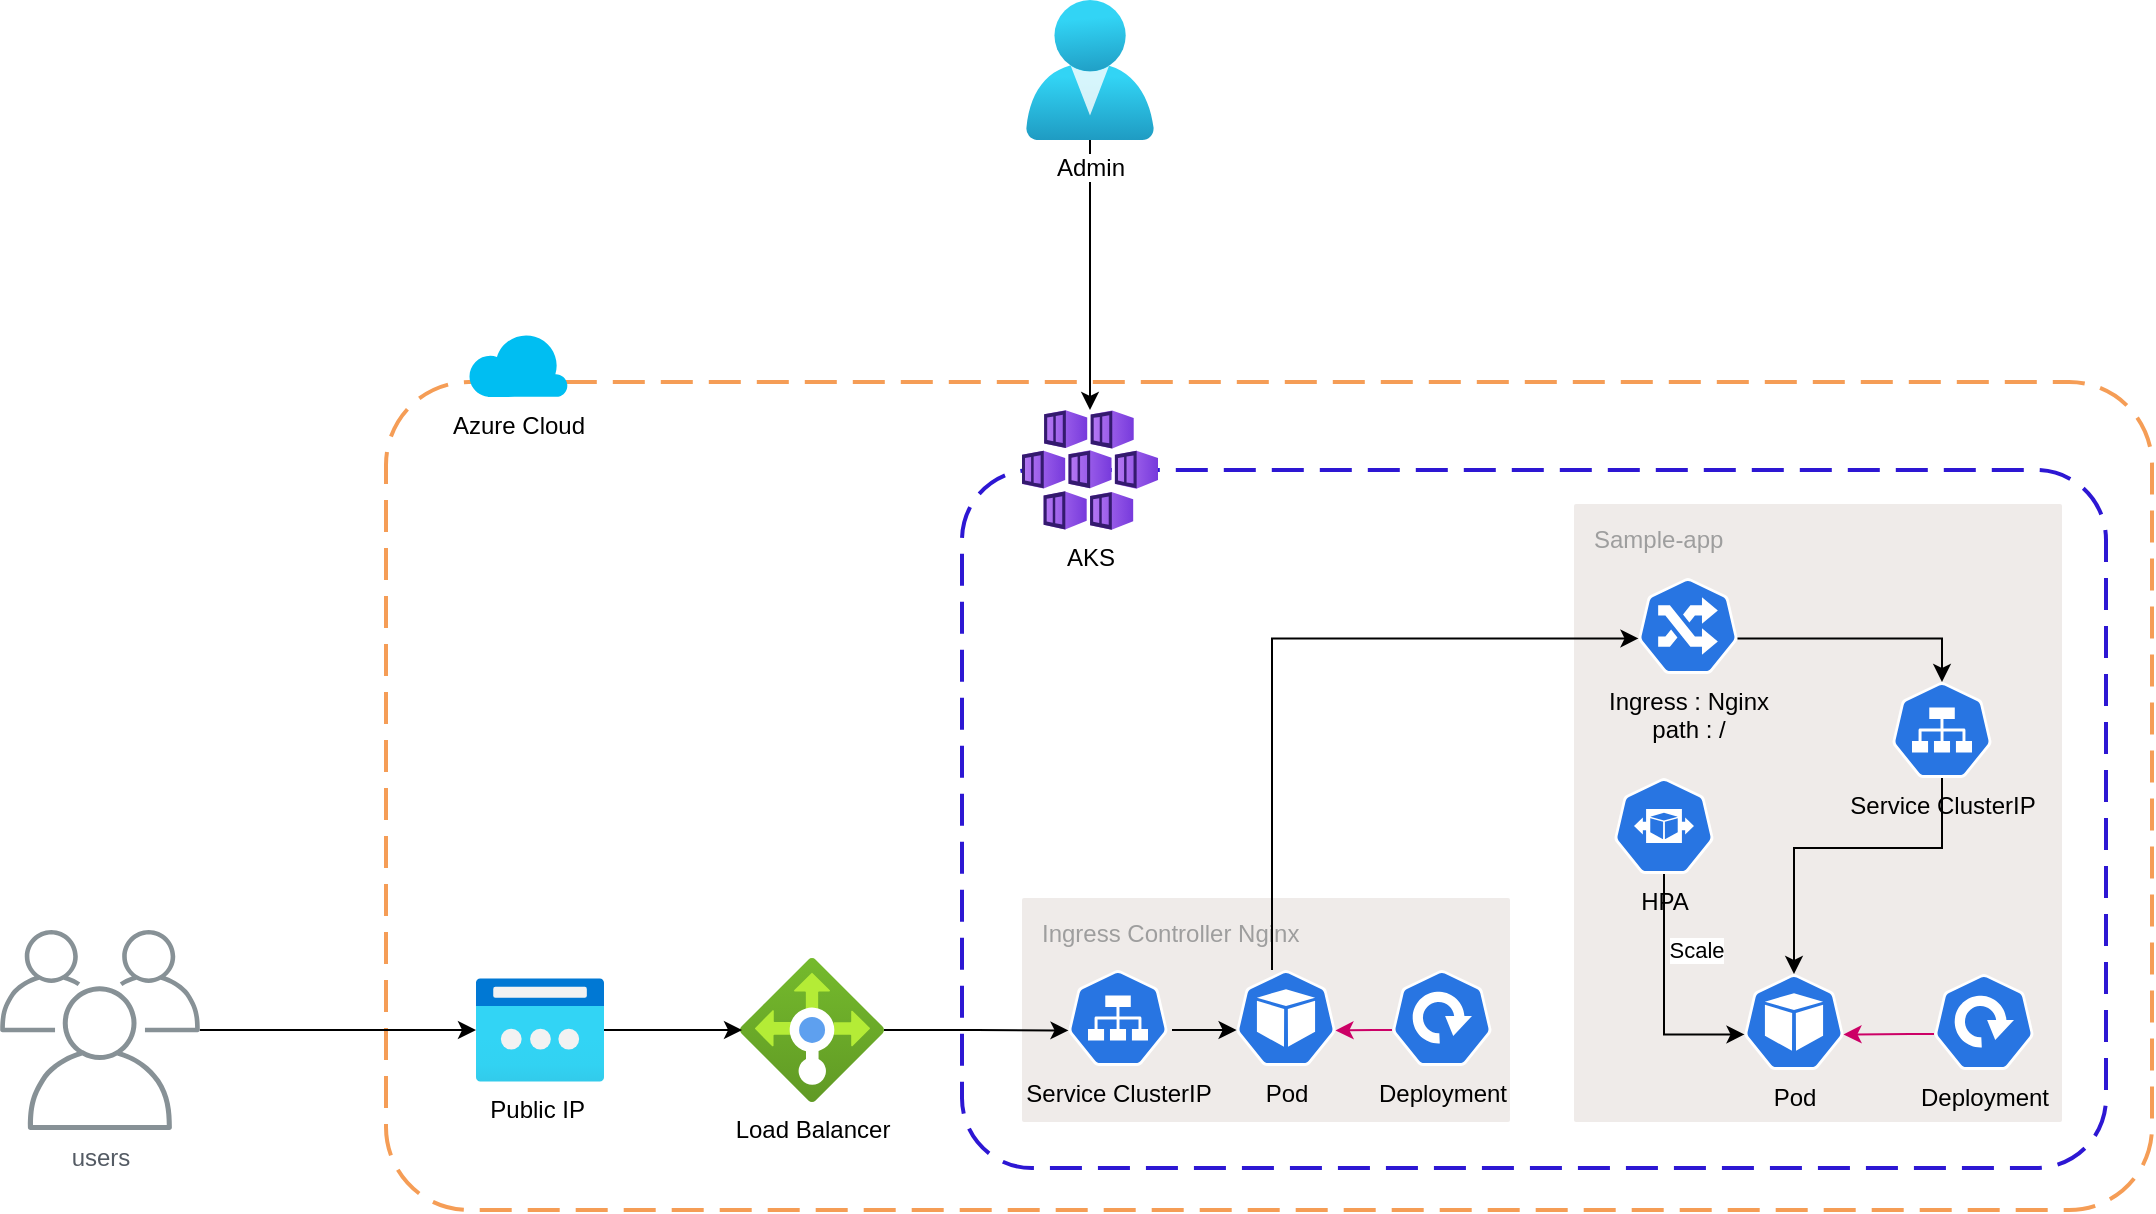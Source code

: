 <mxfile version="22.1.2" type="device">
  <diagram name="Page-1" id="wgb-Qt2xiRzVkzTRx9ni">
    <mxGraphModel dx="2261" dy="2005" grid="0" gridSize="10" guides="1" tooltips="1" connect="1" arrows="1" fold="1" page="1" pageScale="1" pageWidth="827" pageHeight="1169" math="0" shadow="0">
      <root>
        <mxCell id="0" />
        <mxCell id="1" parent="0" />
        <mxCell id="WRSea-24zWlMeVep451W-1" value="" style="rounded=1;arcSize=10;dashed=1;strokeColor=#F59D56;fillColor=none;gradientColor=none;dashPattern=8 4;strokeWidth=2;" vertex="1" parent="1">
          <mxGeometry x="32" y="70" width="883" height="414" as="geometry" />
        </mxCell>
        <mxCell id="WRSea-24zWlMeVep451W-2" value="Azure Cloud" style="verticalLabelPosition=bottom;html=1;verticalAlign=top;align=center;strokeColor=none;fillColor=#00BEF2;shape=mxgraph.azure.cloud;" vertex="1" parent="1">
          <mxGeometry x="73" y="45" width="50" height="32.5" as="geometry" />
        </mxCell>
        <mxCell id="WRSea-24zWlMeVep451W-3" value="" style="rounded=1;arcSize=10;dashed=1;strokeColor=#2d17d3;fillColor=none;gradientColor=none;dashPattern=8 4;strokeWidth=2;" vertex="1" parent="1">
          <mxGeometry x="320" y="114" width="572" height="349" as="geometry" />
        </mxCell>
        <mxCell id="WRSea-24zWlMeVep451W-4" value="AKS" style="image;aspect=fixed;html=1;points=[];align=center;fontSize=12;image=img/lib/azure2/compute/Kubernetes_Services.svg;" vertex="1" parent="1">
          <mxGeometry x="350" y="84" width="68" height="60" as="geometry" />
        </mxCell>
        <mxCell id="WRSea-24zWlMeVep451W-5" value="Sample-app" style="sketch=0;points=[[0,0,0],[0.25,0,0],[0.5,0,0],[0.75,0,0],[1,0,0],[1,0.25,0],[1,0.5,0],[1,0.75,0],[1,1,0],[0.75,1,0],[0.5,1,0],[0.25,1,0],[0,1,0],[0,0.75,0],[0,0.5,0],[0,0.25,0]];rounded=1;absoluteArcSize=1;arcSize=2;html=1;strokeColor=none;gradientColor=none;shadow=0;dashed=0;fontSize=12;fontColor=#9E9E9E;align=left;verticalAlign=top;spacing=10;spacingTop=-4;whiteSpace=wrap;fillColor=#EFEBE9;" vertex="1" parent="1">
          <mxGeometry x="626" y="131" width="244" height="309" as="geometry" />
        </mxCell>
        <mxCell id="WRSea-24zWlMeVep451W-6" value="Deployment" style="sketch=0;html=1;dashed=0;whitespace=wrap;fillColor=#2875E2;strokeColor=#ffffff;points=[[0.005,0.63,0],[0.1,0.2,0],[0.9,0.2,0],[0.5,0,0],[0.995,0.63,0],[0.72,0.99,0],[0.5,1,0],[0.28,0.99,0]];verticalLabelPosition=bottom;align=center;verticalAlign=top;shape=mxgraph.kubernetes.icon;prIcon=deploy" vertex="1" parent="1">
          <mxGeometry x="806" y="366" width="50" height="48" as="geometry" />
        </mxCell>
        <mxCell id="WRSea-24zWlMeVep451W-7" value="HPA" style="sketch=0;html=1;dashed=0;whitespace=wrap;fillColor=#2875E2;strokeColor=#ffffff;points=[[0.005,0.63,0],[0.1,0.2,0],[0.9,0.2,0],[0.5,0,0],[0.995,0.63,0],[0.72,0.99,0],[0.5,1,0],[0.28,0.99,0]];verticalLabelPosition=bottom;align=center;verticalAlign=top;shape=mxgraph.kubernetes.icon;prIcon=hpa" vertex="1" parent="1">
          <mxGeometry x="646" y="268" width="50" height="48" as="geometry" />
        </mxCell>
        <mxCell id="WRSea-24zWlMeVep451W-8" value="Service ClusterIP" style="sketch=0;html=1;dashed=0;whitespace=wrap;fillColor=#2875E2;strokeColor=#ffffff;points=[[0.005,0.63,0],[0.1,0.2,0],[0.9,0.2,0],[0.5,0,0],[0.995,0.63,0],[0.72,0.99,0],[0.5,1,0],[0.28,0.99,0]];verticalLabelPosition=bottom;align=center;verticalAlign=top;shape=mxgraph.kubernetes.icon;prIcon=svc" vertex="1" parent="1">
          <mxGeometry x="785" y="220" width="50" height="48" as="geometry" />
        </mxCell>
        <mxCell id="WRSea-24zWlMeVep451W-10" value="Pod" style="sketch=0;html=1;dashed=0;whitespace=wrap;fillColor=#2875E2;strokeColor=#ffffff;points=[[0.005,0.63,0],[0.1,0.2,0],[0.9,0.2,0],[0.5,0,0],[0.995,0.63,0],[0.72,0.99,0],[0.5,1,0],[0.28,0.99,0]];verticalLabelPosition=bottom;align=center;verticalAlign=top;shape=mxgraph.kubernetes.icon;prIcon=pod" vertex="1" parent="1">
          <mxGeometry x="711" y="366" width="50" height="48" as="geometry" />
        </mxCell>
        <mxCell id="WRSea-24zWlMeVep451W-11" style="edgeStyle=orthogonalEdgeStyle;rounded=0;orthogonalLoop=1;jettySize=auto;html=1;entryX=0.005;entryY=0.63;entryDx=0;entryDy=0;entryPerimeter=0;" edge="1" parent="1" source="WRSea-24zWlMeVep451W-7" target="WRSea-24zWlMeVep451W-10">
          <mxGeometry relative="1" as="geometry">
            <Array as="points">
              <mxPoint x="671" y="397" />
            </Array>
          </mxGeometry>
        </mxCell>
        <mxCell id="WRSea-24zWlMeVep451W-12" value="Scale" style="edgeLabel;html=1;align=center;verticalAlign=middle;resizable=0;points=[];" vertex="1" connectable="0" parent="WRSea-24zWlMeVep451W-11">
          <mxGeometry x="-0.334" y="1" relative="1" as="geometry">
            <mxPoint x="15" y="-2" as="offset" />
          </mxGeometry>
        </mxCell>
        <mxCell id="WRSea-24zWlMeVep451W-14" style="edgeStyle=orthogonalEdgeStyle;rounded=0;orthogonalLoop=1;jettySize=auto;html=1;entryX=0.5;entryY=0;entryDx=0;entryDy=0;entryPerimeter=0;" edge="1" parent="1" source="WRSea-24zWlMeVep451W-8" target="WRSea-24zWlMeVep451W-10">
          <mxGeometry relative="1" as="geometry">
            <Array as="points">
              <mxPoint x="810" y="303" />
              <mxPoint x="736" y="303" />
            </Array>
          </mxGeometry>
        </mxCell>
        <mxCell id="WRSea-24zWlMeVep451W-15" value="Ingress : Nginx&lt;br&gt;path : /" style="sketch=0;html=1;dashed=0;whitespace=wrap;fillColor=#2875E2;strokeColor=#ffffff;points=[[0.005,0.63,0],[0.1,0.2,0],[0.9,0.2,0],[0.5,0,0],[0.995,0.63,0],[0.72,0.99,0],[0.5,1,0],[0.28,0.99,0]];verticalLabelPosition=bottom;align=center;verticalAlign=top;shape=mxgraph.kubernetes.icon;prIcon=ing" vertex="1" parent="1">
          <mxGeometry x="658" y="168" width="50" height="48" as="geometry" />
        </mxCell>
        <mxCell id="WRSea-24zWlMeVep451W-16" style="edgeStyle=orthogonalEdgeStyle;rounded=0;orthogonalLoop=1;jettySize=auto;html=1;entryX=0.5;entryY=0;entryDx=0;entryDy=0;entryPerimeter=0;exitX=0.995;exitY=0.63;exitDx=0;exitDy=0;exitPerimeter=0;" edge="1" parent="1" source="WRSea-24zWlMeVep451W-15" target="WRSea-24zWlMeVep451W-8">
          <mxGeometry relative="1" as="geometry">
            <Array as="points">
              <mxPoint x="810" y="198" />
            </Array>
          </mxGeometry>
        </mxCell>
        <mxCell id="WRSea-24zWlMeVep451W-17" style="edgeStyle=orthogonalEdgeStyle;rounded=0;orthogonalLoop=1;jettySize=auto;html=1;entryX=0.995;entryY=0.63;entryDx=0;entryDy=0;entryPerimeter=0;strokeColor=#CC0066;" edge="1" parent="1" source="WRSea-24zWlMeVep451W-6" target="WRSea-24zWlMeVep451W-10">
          <mxGeometry relative="1" as="geometry">
            <Array as="points">
              <mxPoint x="794" y="396" />
              <mxPoint x="794" y="396" />
            </Array>
          </mxGeometry>
        </mxCell>
        <mxCell id="WRSea-24zWlMeVep451W-18" value="Ingress Controller Nginx" style="sketch=0;points=[[0,0,0],[0.25,0,0],[0.5,0,0],[0.75,0,0],[1,0,0],[1,0.25,0],[1,0.5,0],[1,0.75,0],[1,1,0],[0.75,1,0],[0.5,1,0],[0.25,1,0],[0,1,0],[0,0.75,0],[0,0.5,0],[0,0.25,0]];rounded=1;absoluteArcSize=1;arcSize=2;html=1;strokeColor=none;gradientColor=none;shadow=0;dashed=0;fontSize=12;fontColor=#9E9E9E;align=left;verticalAlign=top;spacing=10;spacingTop=-4;whiteSpace=wrap;fillColor=#EFEBE9;" vertex="1" parent="1">
          <mxGeometry x="350" y="328" width="244" height="112" as="geometry" />
        </mxCell>
        <mxCell id="WRSea-24zWlMeVep451W-19" value="Service ClusterIP" style="sketch=0;html=1;dashed=0;whitespace=wrap;fillColor=#2875E2;strokeColor=#ffffff;points=[[0.005,0.63,0],[0.1,0.2,0],[0.9,0.2,0],[0.5,0,0],[0.995,0.63,0],[0.72,0.99,0],[0.5,1,0],[0.28,0.99,0]];verticalLabelPosition=bottom;align=center;verticalAlign=top;shape=mxgraph.kubernetes.icon;prIcon=svc" vertex="1" parent="1">
          <mxGeometry x="373" y="364" width="50" height="48" as="geometry" />
        </mxCell>
        <mxCell id="WRSea-24zWlMeVep451W-21" value="Pod" style="sketch=0;html=1;dashed=0;whitespace=wrap;fillColor=#2875E2;strokeColor=#ffffff;points=[[0.005,0.63,0],[0.1,0.2,0],[0.9,0.2,0],[0.5,0,0],[0.995,0.63,0],[0.72,0.99,0],[0.5,1,0],[0.28,0.99,0]];verticalLabelPosition=bottom;align=center;verticalAlign=top;shape=mxgraph.kubernetes.icon;prIcon=pod" vertex="1" parent="1">
          <mxGeometry x="457" y="364" width="50" height="48" as="geometry" />
        </mxCell>
        <mxCell id="WRSea-24zWlMeVep451W-22" value="Deployment" style="sketch=0;html=1;dashed=0;whitespace=wrap;fillColor=#2875E2;strokeColor=#ffffff;points=[[0.005,0.63,0],[0.1,0.2,0],[0.9,0.2,0],[0.5,0,0],[0.995,0.63,0],[0.72,0.99,0],[0.5,1,0],[0.28,0.99,0]];verticalLabelPosition=bottom;align=center;verticalAlign=top;shape=mxgraph.kubernetes.icon;prIcon=deploy" vertex="1" parent="1">
          <mxGeometry x="535" y="364" width="50" height="48" as="geometry" />
        </mxCell>
        <mxCell id="WRSea-24zWlMeVep451W-23" style="edgeStyle=orthogonalEdgeStyle;rounded=0;orthogonalLoop=1;jettySize=auto;html=1;entryX=0.005;entryY=0.63;entryDx=0;entryDy=0;entryPerimeter=0;" edge="1" parent="1" target="WRSea-24zWlMeVep451W-21">
          <mxGeometry relative="1" as="geometry">
            <mxPoint x="425" y="394" as="sourcePoint" />
          </mxGeometry>
        </mxCell>
        <mxCell id="WRSea-24zWlMeVep451W-24" style="edgeStyle=orthogonalEdgeStyle;rounded=0;orthogonalLoop=1;jettySize=auto;html=1;entryX=0.995;entryY=0.63;entryDx=0;entryDy=0;entryPerimeter=0;strokeColor=#CC0066;" edge="1" parent="1" source="WRSea-24zWlMeVep451W-22" target="WRSea-24zWlMeVep451W-21">
          <mxGeometry relative="1" as="geometry">
            <Array as="points">
              <mxPoint x="526" y="394" />
              <mxPoint x="526" y="394" />
            </Array>
          </mxGeometry>
        </mxCell>
        <mxCell id="WRSea-24zWlMeVep451W-25" style="edgeStyle=orthogonalEdgeStyle;rounded=0;orthogonalLoop=1;jettySize=auto;html=1;entryX=0.005;entryY=0.63;entryDx=0;entryDy=0;entryPerimeter=0;" edge="1" parent="1" source="WRSea-24zWlMeVep451W-21" target="WRSea-24zWlMeVep451W-15">
          <mxGeometry relative="1" as="geometry">
            <mxPoint x="593" y="263" as="targetPoint" />
            <Array as="points">
              <mxPoint x="475" y="198" />
            </Array>
          </mxGeometry>
        </mxCell>
        <mxCell id="WRSea-24zWlMeVep451W-26" value="Load Balancer" style="image;aspect=fixed;html=1;points=[];align=center;fontSize=12;image=img/lib/azure2/networking/Load_Balancers.svg;" vertex="1" parent="1">
          <mxGeometry x="209" y="358" width="72" height="72" as="geometry" />
        </mxCell>
        <mxCell id="WRSea-24zWlMeVep451W-27" value="Public IP&amp;nbsp;" style="image;aspect=fixed;html=1;points=[];align=center;fontSize=12;image=img/lib/azure2/networking/Public_IP_Addresses_Classic.svg;" vertex="1" parent="1">
          <mxGeometry x="77" y="368" width="64" height="52" as="geometry" />
        </mxCell>
        <mxCell id="WRSea-24zWlMeVep451W-28" style="edgeStyle=orthogonalEdgeStyle;rounded=0;orthogonalLoop=1;jettySize=auto;html=1;entryX=0.014;entryY=0.5;entryDx=0;entryDy=0;entryPerimeter=0;" edge="1" parent="1" source="WRSea-24zWlMeVep451W-27" target="WRSea-24zWlMeVep451W-26">
          <mxGeometry relative="1" as="geometry" />
        </mxCell>
        <mxCell id="WRSea-24zWlMeVep451W-29" style="edgeStyle=orthogonalEdgeStyle;rounded=0;orthogonalLoop=1;jettySize=auto;html=1;entryX=0.005;entryY=0.63;entryDx=0;entryDy=0;entryPerimeter=0;" edge="1" parent="1" source="WRSea-24zWlMeVep451W-26" target="WRSea-24zWlMeVep451W-19">
          <mxGeometry relative="1" as="geometry" />
        </mxCell>
        <mxCell id="WRSea-24zWlMeVep451W-31" style="edgeStyle=orthogonalEdgeStyle;rounded=0;orthogonalLoop=1;jettySize=auto;html=1;" edge="1" parent="1" source="WRSea-24zWlMeVep451W-30" target="WRSea-24zWlMeVep451W-27">
          <mxGeometry relative="1" as="geometry" />
        </mxCell>
        <mxCell id="WRSea-24zWlMeVep451W-30" value="users" style="sketch=0;outlineConnect=0;gradientColor=none;fontColor=#545B64;strokeColor=none;fillColor=#879196;dashed=0;verticalLabelPosition=bottom;verticalAlign=top;align=center;html=1;fontSize=12;fontStyle=0;aspect=fixed;shape=mxgraph.aws4.illustration_users;pointerEvents=1" vertex="1" parent="1">
          <mxGeometry x="-161" y="344" width="100" height="100" as="geometry" />
        </mxCell>
        <mxCell id="WRSea-24zWlMeVep451W-33" style="edgeStyle=orthogonalEdgeStyle;rounded=0;orthogonalLoop=1;jettySize=auto;html=1;" edge="1" parent="1" source="WRSea-24zWlMeVep451W-32" target="WRSea-24zWlMeVep451W-4">
          <mxGeometry relative="1" as="geometry" />
        </mxCell>
        <mxCell id="WRSea-24zWlMeVep451W-32" value="Admin" style="image;aspect=fixed;html=1;points=[];align=center;fontSize=12;image=img/lib/azure2/identity/Users.svg;" vertex="1" parent="1">
          <mxGeometry x="352" y="-121" width="64" height="70" as="geometry" />
        </mxCell>
      </root>
    </mxGraphModel>
  </diagram>
</mxfile>
